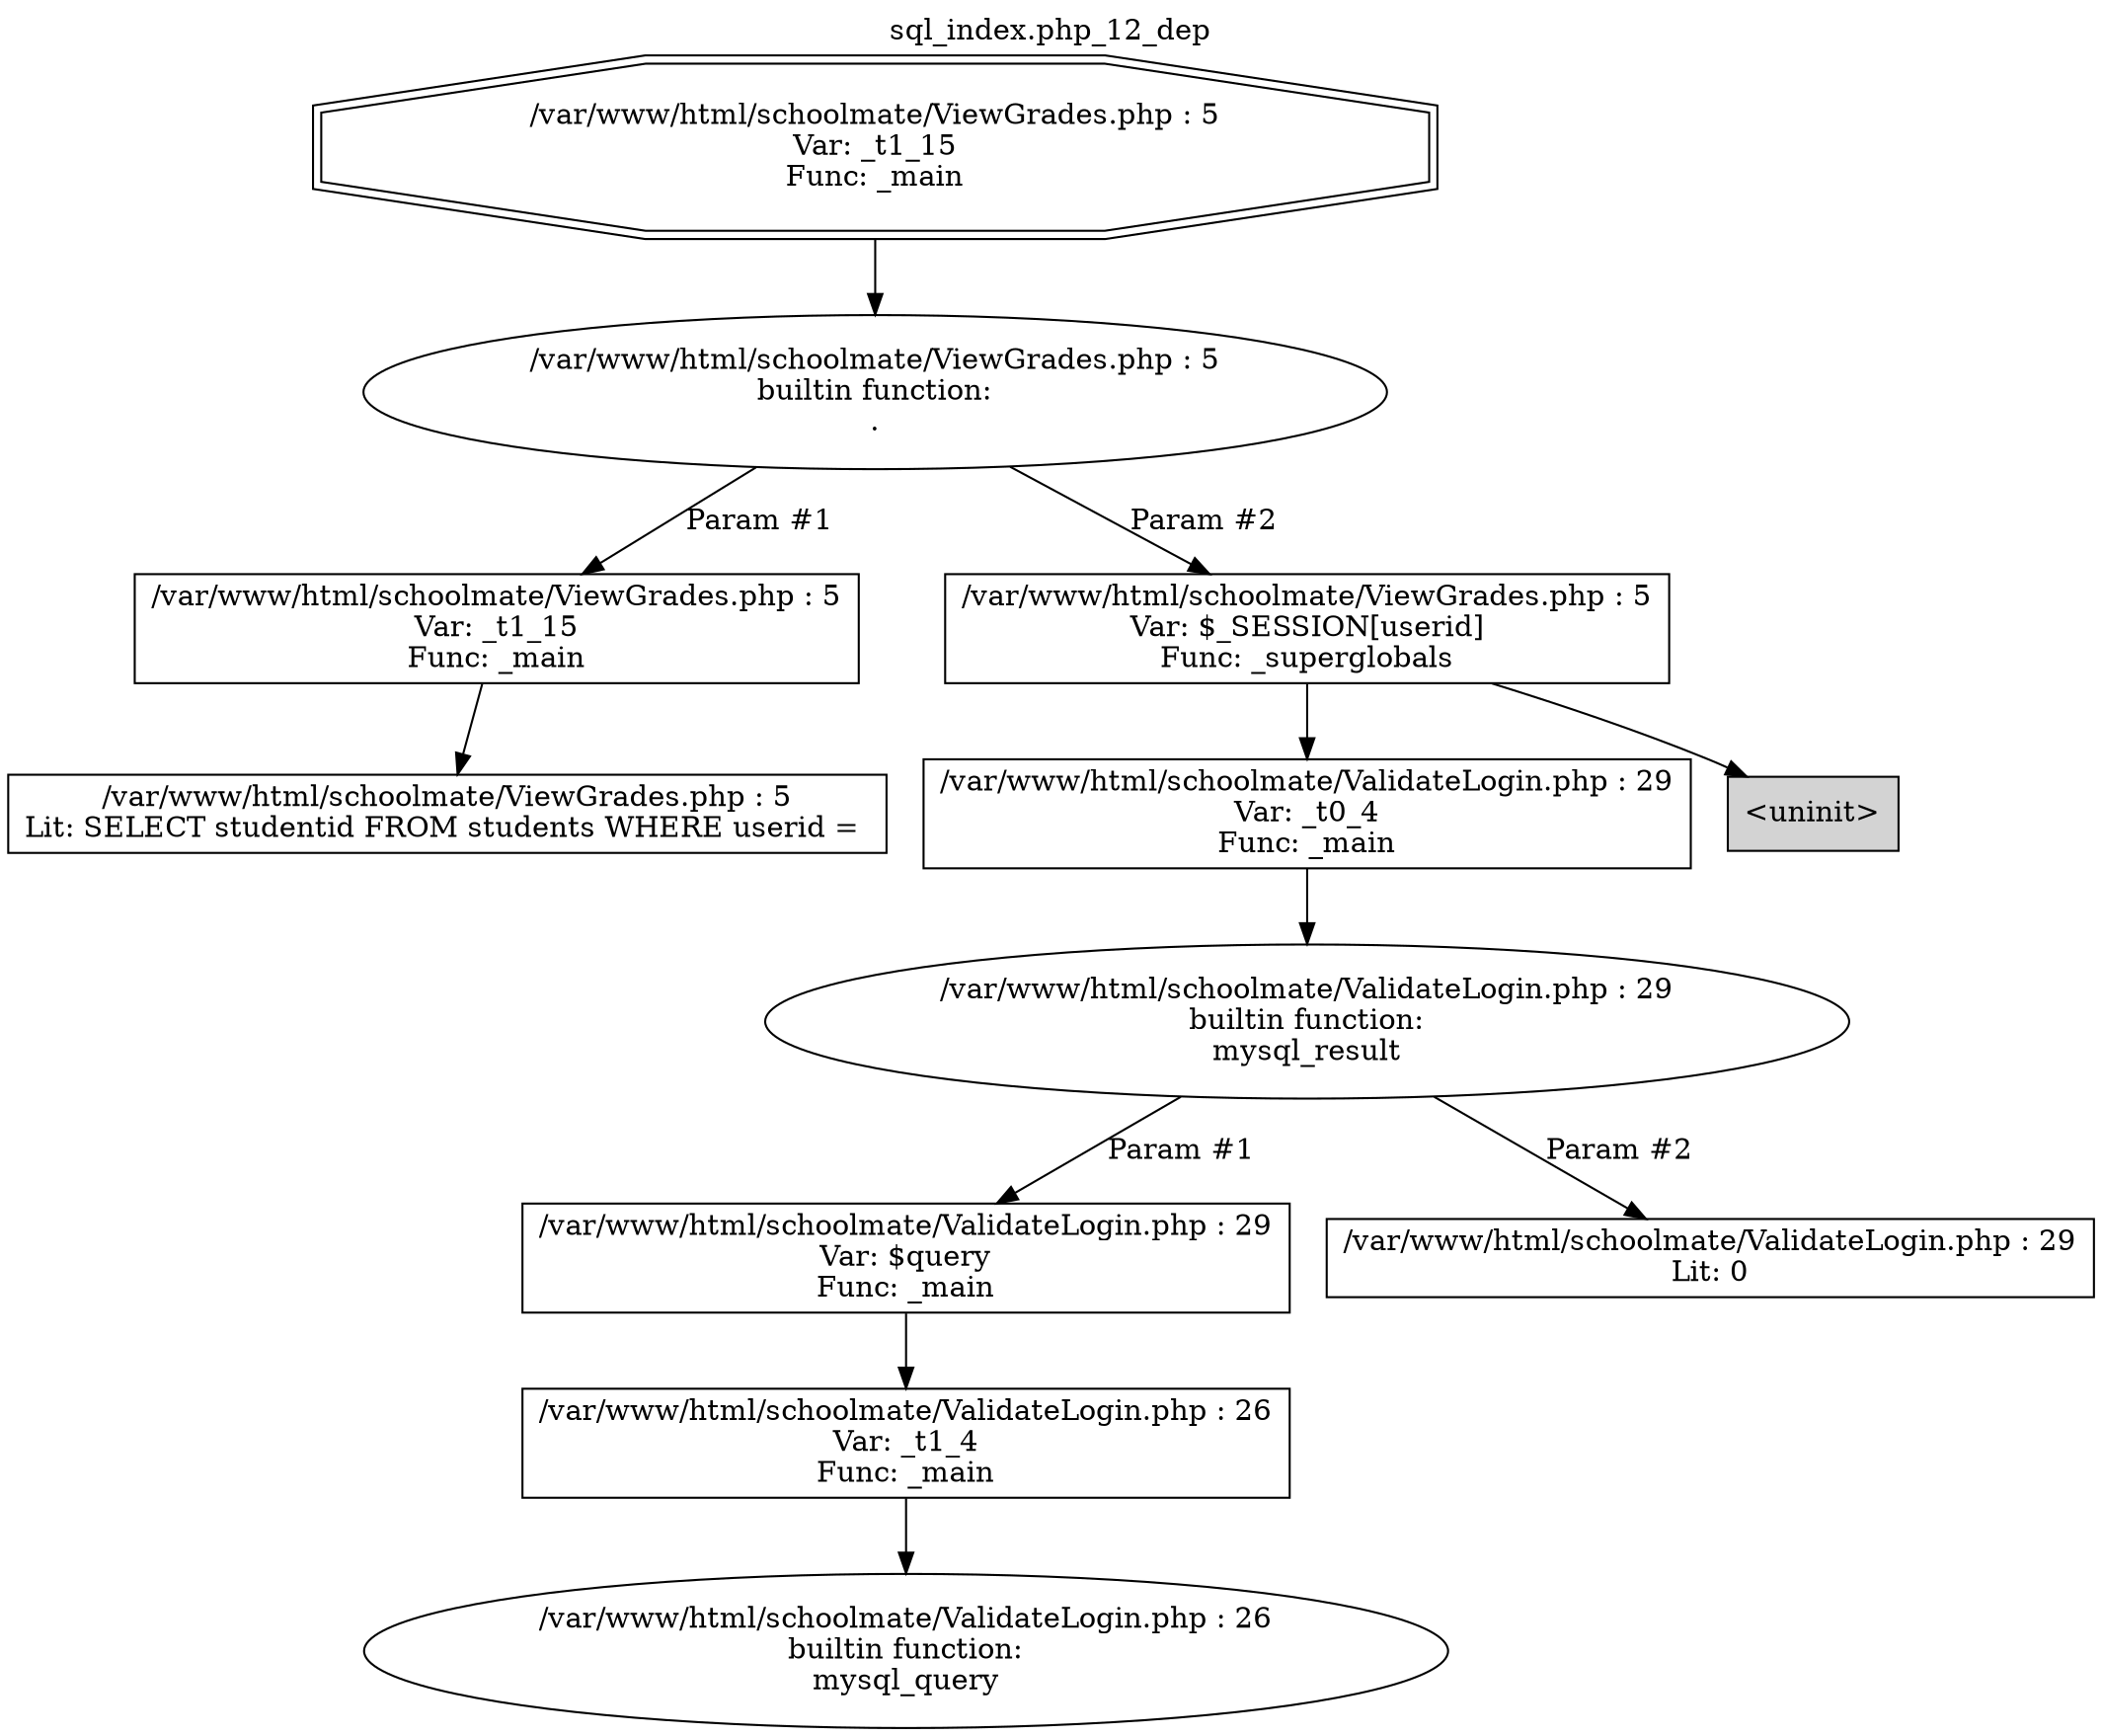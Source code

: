 digraph cfg {
  label="sql_index.php_12_dep";
  labelloc=t;
  n1 [shape=doubleoctagon, label="/var/www/html/schoolmate/ViewGrades.php : 5\nVar: _t1_15\nFunc: _main\n"];
  n2 [shape=ellipse, label="/var/www/html/schoolmate/ViewGrades.php : 5\nbuiltin function:\n.\n"];
  n3 [shape=box, label="/var/www/html/schoolmate/ViewGrades.php : 5\nVar: _t1_15\nFunc: _main\n"];
  n4 [shape=box, label="/var/www/html/schoolmate/ViewGrades.php : 5\nLit: SELECT studentid FROM students WHERE userid = \n"];
  n5 [shape=box, label="/var/www/html/schoolmate/ViewGrades.php : 5\nVar: $_SESSION[userid]\nFunc: _superglobals\n"];
  n6 [shape=box, label="/var/www/html/schoolmate/ValidateLogin.php : 29\nVar: _t0_4\nFunc: _main\n"];
  n7 [shape=ellipse, label="/var/www/html/schoolmate/ValidateLogin.php : 29\nbuiltin function:\nmysql_result\n"];
  n8 [shape=box, label="/var/www/html/schoolmate/ValidateLogin.php : 29\nVar: $query\nFunc: _main\n"];
  n9 [shape=box, label="/var/www/html/schoolmate/ValidateLogin.php : 26\nVar: _t1_4\nFunc: _main\n"];
  n10 [shape=ellipse, label="/var/www/html/schoolmate/ValidateLogin.php : 26\nbuiltin function:\nmysql_query\n"];
  n11 [shape=box, label="/var/www/html/schoolmate/ValidateLogin.php : 29\nLit: 0\n"];
  n12 [shape=box, label="<uninit>",style=filled];
  n1 -> n2;
  n3 -> n4;
  n2 -> n3[label="Param #1"];
  n2 -> n5[label="Param #2"];
  n6 -> n7;
  n9 -> n10;
  n8 -> n9;
  n7 -> n8[label="Param #1"];
  n7 -> n11[label="Param #2"];
  n5 -> n6;
  n5 -> n12;
}
